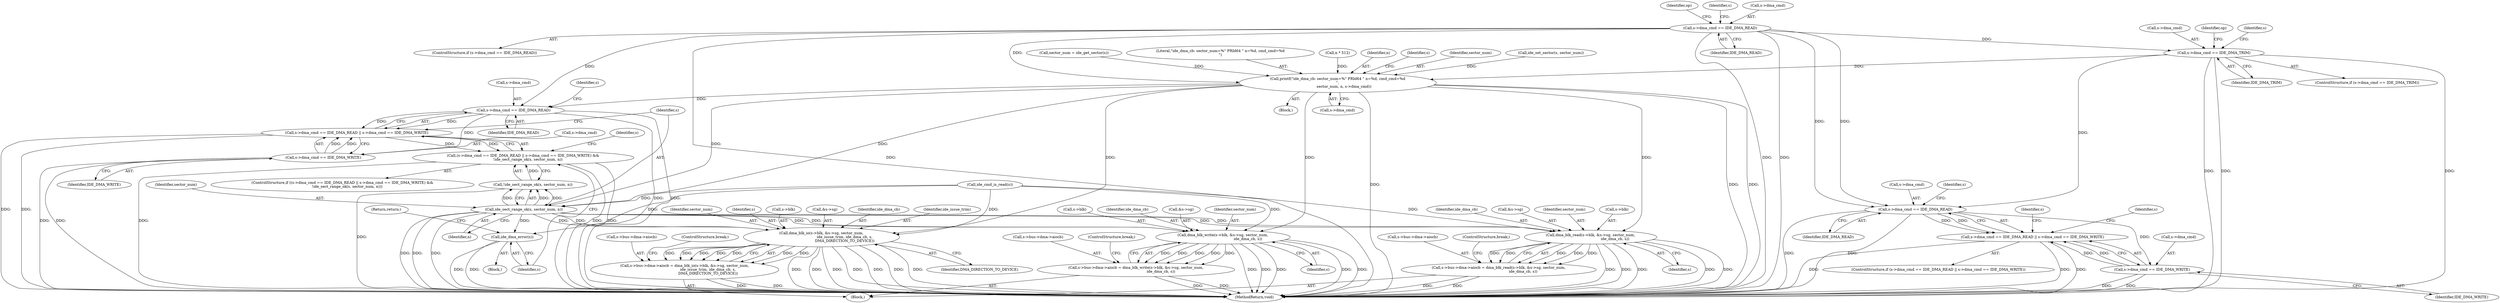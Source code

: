 digraph "0_qemu_3251bdcf1c67427d964517053c3d185b46e618e8_0@pointer" {
"1000145" [label="(Call,s->dma_cmd == IDE_DMA_TRIM)"];
"1000135" [label="(Call,s->dma_cmd == IDE_DMA_READ)"];
"1000277" [label="(Call,printf(\"ide_dma_cb: sector_num=%\" PRId64 \" n=%d, cmd_cmd=%d\n\",\n           sector_num, n, s->dma_cmd))"];
"1000287" [label="(Call,s->dma_cmd == IDE_DMA_READ)"];
"1000286" [label="(Call,s->dma_cmd == IDE_DMA_READ || s->dma_cmd == IDE_DMA_WRITE)"];
"1000285" [label="(Call,(s->dma_cmd == IDE_DMA_READ || s->dma_cmd == IDE_DMA_WRITE) &&\n        !ide_sect_range_ok(s, sector_num, n))"];
"1000292" [label="(Call,s->dma_cmd == IDE_DMA_WRITE)"];
"1000298" [label="(Call,ide_sect_range_ok(s, sector_num, n))"];
"1000297" [label="(Call,!ide_sect_range_ok(s, sector_num, n))"];
"1000303" [label="(Call,ide_dma_error(s))"];
"1000320" [label="(Call,dma_blk_read(s->blk, &s->sg, sector_num,\n                                          ide_dma_cb, s))"];
"1000312" [label="(Call,s->bus->dma->aiocb = dma_blk_read(s->blk, &s->sg, sector_num,\n                                          ide_dma_cb, s))"];
"1000341" [label="(Call,dma_blk_write(s->blk, &s->sg, sector_num,\n                                           ide_dma_cb, s))"];
"1000333" [label="(Call,s->bus->dma->aiocb = dma_blk_write(s->blk, &s->sg, sector_num,\n                                           ide_dma_cb, s))"];
"1000362" [label="(Call,dma_blk_io(s->blk, &s->sg, sector_num,\n                                        ide_issue_trim, ide_dma_cb, s,\n                                        DMA_DIRECTION_TO_DEVICE))"];
"1000354" [label="(Call,s->bus->dma->aiocb = dma_blk_io(s->blk, &s->sg, sector_num,\n                                        ide_issue_trim, ide_dma_cb, s,\n                                        DMA_DIRECTION_TO_DEVICE))"];
"1000380" [label="(Call,s->dma_cmd == IDE_DMA_READ)"];
"1000379" [label="(Call,s->dma_cmd == IDE_DMA_READ || s->dma_cmd == IDE_DMA_WRITE)"];
"1000385" [label="(Call,s->dma_cmd == IDE_DMA_WRITE)"];
"1000351" [label="(Identifier,s)"];
"1000141" [label="(Identifier,op)"];
"1000287" [label="(Call,s->dma_cmd == IDE_DMA_READ)"];
"1000324" [label="(Call,&s->sg)"];
"1000277" [label="(Call,printf(\"ide_dma_cb: sector_num=%\" PRId64 \" n=%d, cmd_cmd=%d\n\",\n           sector_num, n, s->dma_cmd))"];
"1000387" [label="(Identifier,s)"];
"1000401" [label="(Identifier,s)"];
"1000330" [label="(Identifier,s)"];
"1000302" [label="(Block,)"];
"1000355" [label="(Call,s->bus->dma->aiocb)"];
"1000300" [label="(Identifier,sector_num)"];
"1000210" [label="(Call,ide_set_sector(s, sector_num))"];
"1000296" [label="(Identifier,IDE_DMA_WRITE)"];
"1000139" [label="(Identifier,IDE_DMA_READ)"];
"1000262" [label="(Call,ide_cmd_is_read(s))"];
"1000297" [label="(Call,!ide_sect_range_ok(s, sector_num, n))"];
"1000341" [label="(Call,dma_blk_write(s->blk, &s->sg, sector_num,\n                                           ide_dma_cb, s))"];
"1000183" [label="(Call,sector_num = ide_get_sector(s))"];
"1000301" [label="(Identifier,n)"];
"1000328" [label="(Identifier,sector_num)"];
"1000352" [label="(ControlStructure,break;)"];
"1000354" [label="(Call,s->bus->dma->aiocb = dma_blk_io(s->blk, &s->sg, sector_num,\n                                        ide_issue_trim, ide_dma_cb, s,\n                                        DMA_DIRECTION_TO_DEVICE))"];
"1000321" [label="(Call,s->blk)"];
"1000281" [label="(Call,s->dma_cmd)"];
"1000251" [label="(Call,n * 512)"];
"1000320" [label="(Call,dma_blk_read(s->blk, &s->sg, sector_num,\n                                          ide_dma_cb, s))"];
"1000288" [label="(Call,s->dma_cmd)"];
"1000372" [label="(Identifier,ide_dma_cb)"];
"1000362" [label="(Call,dma_blk_io(s->blk, &s->sg, sector_num,\n                                        ide_issue_trim, ide_dma_cb, s,\n                                        DMA_DIRECTION_TO_DEVICE))"];
"1000147" [label="(Identifier,s)"];
"1000146" [label="(Call,s->dma_cmd)"];
"1000375" [label="(ControlStructure,break;)"];
"1000349" [label="(Identifier,sector_num)"];
"1000380" [label="(Call,s->dma_cmd == IDE_DMA_READ)"];
"1000342" [label="(Call,s->blk)"];
"1000304" [label="(Identifier,s)"];
"1000292" [label="(Call,s->dma_cmd == IDE_DMA_WRITE)"];
"1000284" [label="(ControlStructure,if ((s->dma_cmd == IDE_DMA_READ || s->dma_cmd == IDE_DMA_WRITE) &&\n        !ide_sect_range_ok(s, sector_num, n)))"];
"1000371" [label="(Identifier,ide_issue_trim)"];
"1000286" [label="(Call,s->dma_cmd == IDE_DMA_READ || s->dma_cmd == IDE_DMA_WRITE)"];
"1000331" [label="(ControlStructure,break;)"];
"1000384" [label="(Identifier,IDE_DMA_READ)"];
"1000299" [label="(Identifier,s)"];
"1000134" [label="(ControlStructure,if (s->dma_cmd == IDE_DMA_READ))"];
"1000385" [label="(Call,s->dma_cmd == IDE_DMA_WRITE)"];
"1000386" [label="(Call,s->dma_cmd)"];
"1000280" [label="(Identifier,n)"];
"1000334" [label="(Call,s->bus->dma->aiocb)"];
"1000144" [label="(ControlStructure,if (s->dma_cmd == IDE_DMA_TRIM))"];
"1000389" [label="(Identifier,IDE_DMA_WRITE)"];
"1000289" [label="(Identifier,s)"];
"1000305" [label="(Return,return;)"];
"1000151" [label="(Identifier,op)"];
"1000303" [label="(Call,ide_dma_error(s))"];
"1000394" [label="(Identifier,s)"];
"1000294" [label="(Identifier,s)"];
"1000370" [label="(Identifier,sector_num)"];
"1000373" [label="(Identifier,s)"];
"1000363" [label="(Call,s->blk)"];
"1000278" [label="(Literal,\"ide_dma_cb: sector_num=%\" PRId64 \" n=%d, cmd_cmd=%d\n\")"];
"1000279" [label="(Identifier,sector_num)"];
"1000298" [label="(Call,ide_sect_range_ok(s, sector_num, n))"];
"1000381" [label="(Call,s->dma_cmd)"];
"1000145" [label="(Call,s->dma_cmd == IDE_DMA_TRIM)"];
"1000135" [label="(Call,s->dma_cmd == IDE_DMA_READ)"];
"1000285" [label="(Call,(s->dma_cmd == IDE_DMA_READ || s->dma_cmd == IDE_DMA_WRITE) &&\n        !ide_sect_range_ok(s, sector_num, n))"];
"1000312" [label="(Call,s->bus->dma->aiocb = dma_blk_read(s->blk, &s->sg, sector_num,\n                                          ide_dma_cb, s))"];
"1000403" [label="(MethodReturn,void)"];
"1000308" [label="(Identifier,s)"];
"1000149" [label="(Identifier,IDE_DMA_TRIM)"];
"1000291" [label="(Identifier,IDE_DMA_READ)"];
"1000329" [label="(Identifier,ide_dma_cb)"];
"1000374" [label="(Identifier,DMA_DIRECTION_TO_DEVICE)"];
"1000107" [label="(Block,)"];
"1000313" [label="(Call,s->bus->dma->aiocb)"];
"1000136" [label="(Call,s->dma_cmd)"];
"1000310" [label="(Block,)"];
"1000350" [label="(Identifier,ide_dma_cb)"];
"1000293" [label="(Call,s->dma_cmd)"];
"1000379" [label="(Call,s->dma_cmd == IDE_DMA_READ || s->dma_cmd == IDE_DMA_WRITE)"];
"1000378" [label="(ControlStructure,if (s->dma_cmd == IDE_DMA_READ || s->dma_cmd == IDE_DMA_WRITE))"];
"1000345" [label="(Call,&s->sg)"];
"1000155" [label="(Identifier,s)"];
"1000333" [label="(Call,s->bus->dma->aiocb = dma_blk_write(s->blk, &s->sg, sector_num,\n                                           ide_dma_cb, s))"];
"1000366" [label="(Call,&s->sg)"];
"1000145" -> "1000144"  [label="AST: "];
"1000145" -> "1000149"  [label="CFG: "];
"1000146" -> "1000145"  [label="AST: "];
"1000149" -> "1000145"  [label="AST: "];
"1000151" -> "1000145"  [label="CFG: "];
"1000155" -> "1000145"  [label="CFG: "];
"1000145" -> "1000403"  [label="DDG: "];
"1000145" -> "1000403"  [label="DDG: "];
"1000145" -> "1000403"  [label="DDG: "];
"1000135" -> "1000145"  [label="DDG: "];
"1000145" -> "1000277"  [label="DDG: "];
"1000145" -> "1000380"  [label="DDG: "];
"1000135" -> "1000134"  [label="AST: "];
"1000135" -> "1000139"  [label="CFG: "];
"1000136" -> "1000135"  [label="AST: "];
"1000139" -> "1000135"  [label="AST: "];
"1000141" -> "1000135"  [label="CFG: "];
"1000147" -> "1000135"  [label="CFG: "];
"1000135" -> "1000403"  [label="DDG: "];
"1000135" -> "1000403"  [label="DDG: "];
"1000135" -> "1000403"  [label="DDG: "];
"1000135" -> "1000277"  [label="DDG: "];
"1000135" -> "1000287"  [label="DDG: "];
"1000135" -> "1000380"  [label="DDG: "];
"1000135" -> "1000380"  [label="DDG: "];
"1000277" -> "1000107"  [label="AST: "];
"1000277" -> "1000281"  [label="CFG: "];
"1000278" -> "1000277"  [label="AST: "];
"1000279" -> "1000277"  [label="AST: "];
"1000280" -> "1000277"  [label="AST: "];
"1000281" -> "1000277"  [label="AST: "];
"1000289" -> "1000277"  [label="CFG: "];
"1000277" -> "1000403"  [label="DDG: "];
"1000277" -> "1000403"  [label="DDG: "];
"1000277" -> "1000403"  [label="DDG: "];
"1000183" -> "1000277"  [label="DDG: "];
"1000210" -> "1000277"  [label="DDG: "];
"1000251" -> "1000277"  [label="DDG: "];
"1000277" -> "1000287"  [label="DDG: "];
"1000277" -> "1000298"  [label="DDG: "];
"1000277" -> "1000298"  [label="DDG: "];
"1000277" -> "1000320"  [label="DDG: "];
"1000277" -> "1000341"  [label="DDG: "];
"1000277" -> "1000362"  [label="DDG: "];
"1000287" -> "1000286"  [label="AST: "];
"1000287" -> "1000291"  [label="CFG: "];
"1000288" -> "1000287"  [label="AST: "];
"1000291" -> "1000287"  [label="AST: "];
"1000294" -> "1000287"  [label="CFG: "];
"1000286" -> "1000287"  [label="CFG: "];
"1000287" -> "1000403"  [label="DDG: "];
"1000287" -> "1000403"  [label="DDG: "];
"1000287" -> "1000286"  [label="DDG: "];
"1000287" -> "1000286"  [label="DDG: "];
"1000287" -> "1000292"  [label="DDG: "];
"1000286" -> "1000285"  [label="AST: "];
"1000286" -> "1000292"  [label="CFG: "];
"1000292" -> "1000286"  [label="AST: "];
"1000299" -> "1000286"  [label="CFG: "];
"1000285" -> "1000286"  [label="CFG: "];
"1000286" -> "1000403"  [label="DDG: "];
"1000286" -> "1000403"  [label="DDG: "];
"1000286" -> "1000285"  [label="DDG: "];
"1000286" -> "1000285"  [label="DDG: "];
"1000292" -> "1000286"  [label="DDG: "];
"1000292" -> "1000286"  [label="DDG: "];
"1000285" -> "1000284"  [label="AST: "];
"1000285" -> "1000297"  [label="CFG: "];
"1000297" -> "1000285"  [label="AST: "];
"1000304" -> "1000285"  [label="CFG: "];
"1000308" -> "1000285"  [label="CFG: "];
"1000285" -> "1000403"  [label="DDG: "];
"1000285" -> "1000403"  [label="DDG: "];
"1000285" -> "1000403"  [label="DDG: "];
"1000297" -> "1000285"  [label="DDG: "];
"1000292" -> "1000296"  [label="CFG: "];
"1000293" -> "1000292"  [label="AST: "];
"1000296" -> "1000292"  [label="AST: "];
"1000292" -> "1000403"  [label="DDG: "];
"1000292" -> "1000403"  [label="DDG: "];
"1000298" -> "1000297"  [label="AST: "];
"1000298" -> "1000301"  [label="CFG: "];
"1000299" -> "1000298"  [label="AST: "];
"1000300" -> "1000298"  [label="AST: "];
"1000301" -> "1000298"  [label="AST: "];
"1000297" -> "1000298"  [label="CFG: "];
"1000298" -> "1000403"  [label="DDG: "];
"1000298" -> "1000403"  [label="DDG: "];
"1000298" -> "1000403"  [label="DDG: "];
"1000298" -> "1000297"  [label="DDG: "];
"1000298" -> "1000297"  [label="DDG: "];
"1000298" -> "1000297"  [label="DDG: "];
"1000262" -> "1000298"  [label="DDG: "];
"1000298" -> "1000303"  [label="DDG: "];
"1000298" -> "1000320"  [label="DDG: "];
"1000298" -> "1000320"  [label="DDG: "];
"1000298" -> "1000341"  [label="DDG: "];
"1000298" -> "1000341"  [label="DDG: "];
"1000298" -> "1000362"  [label="DDG: "];
"1000298" -> "1000362"  [label="DDG: "];
"1000297" -> "1000403"  [label="DDG: "];
"1000303" -> "1000302"  [label="AST: "];
"1000303" -> "1000304"  [label="CFG: "];
"1000304" -> "1000303"  [label="AST: "];
"1000305" -> "1000303"  [label="CFG: "];
"1000303" -> "1000403"  [label="DDG: "];
"1000303" -> "1000403"  [label="DDG: "];
"1000262" -> "1000303"  [label="DDG: "];
"1000320" -> "1000312"  [label="AST: "];
"1000320" -> "1000330"  [label="CFG: "];
"1000321" -> "1000320"  [label="AST: "];
"1000324" -> "1000320"  [label="AST: "];
"1000328" -> "1000320"  [label="AST: "];
"1000329" -> "1000320"  [label="AST: "];
"1000330" -> "1000320"  [label="AST: "];
"1000312" -> "1000320"  [label="CFG: "];
"1000320" -> "1000403"  [label="DDG: "];
"1000320" -> "1000403"  [label="DDG: "];
"1000320" -> "1000403"  [label="DDG: "];
"1000320" -> "1000403"  [label="DDG: "];
"1000320" -> "1000403"  [label="DDG: "];
"1000320" -> "1000312"  [label="DDG: "];
"1000320" -> "1000312"  [label="DDG: "];
"1000320" -> "1000312"  [label="DDG: "];
"1000320" -> "1000312"  [label="DDG: "];
"1000320" -> "1000312"  [label="DDG: "];
"1000262" -> "1000320"  [label="DDG: "];
"1000312" -> "1000310"  [label="AST: "];
"1000313" -> "1000312"  [label="AST: "];
"1000331" -> "1000312"  [label="CFG: "];
"1000312" -> "1000403"  [label="DDG: "];
"1000312" -> "1000403"  [label="DDG: "];
"1000341" -> "1000333"  [label="AST: "];
"1000341" -> "1000351"  [label="CFG: "];
"1000342" -> "1000341"  [label="AST: "];
"1000345" -> "1000341"  [label="AST: "];
"1000349" -> "1000341"  [label="AST: "];
"1000350" -> "1000341"  [label="AST: "];
"1000351" -> "1000341"  [label="AST: "];
"1000333" -> "1000341"  [label="CFG: "];
"1000341" -> "1000403"  [label="DDG: "];
"1000341" -> "1000403"  [label="DDG: "];
"1000341" -> "1000403"  [label="DDG: "];
"1000341" -> "1000403"  [label="DDG: "];
"1000341" -> "1000403"  [label="DDG: "];
"1000341" -> "1000333"  [label="DDG: "];
"1000341" -> "1000333"  [label="DDG: "];
"1000341" -> "1000333"  [label="DDG: "];
"1000341" -> "1000333"  [label="DDG: "];
"1000341" -> "1000333"  [label="DDG: "];
"1000262" -> "1000341"  [label="DDG: "];
"1000333" -> "1000310"  [label="AST: "];
"1000334" -> "1000333"  [label="AST: "];
"1000352" -> "1000333"  [label="CFG: "];
"1000333" -> "1000403"  [label="DDG: "];
"1000333" -> "1000403"  [label="DDG: "];
"1000362" -> "1000354"  [label="AST: "];
"1000362" -> "1000374"  [label="CFG: "];
"1000363" -> "1000362"  [label="AST: "];
"1000366" -> "1000362"  [label="AST: "];
"1000370" -> "1000362"  [label="AST: "];
"1000371" -> "1000362"  [label="AST: "];
"1000372" -> "1000362"  [label="AST: "];
"1000373" -> "1000362"  [label="AST: "];
"1000374" -> "1000362"  [label="AST: "];
"1000354" -> "1000362"  [label="CFG: "];
"1000362" -> "1000403"  [label="DDG: "];
"1000362" -> "1000403"  [label="DDG: "];
"1000362" -> "1000403"  [label="DDG: "];
"1000362" -> "1000403"  [label="DDG: "];
"1000362" -> "1000403"  [label="DDG: "];
"1000362" -> "1000403"  [label="DDG: "];
"1000362" -> "1000403"  [label="DDG: "];
"1000362" -> "1000354"  [label="DDG: "];
"1000362" -> "1000354"  [label="DDG: "];
"1000362" -> "1000354"  [label="DDG: "];
"1000362" -> "1000354"  [label="DDG: "];
"1000362" -> "1000354"  [label="DDG: "];
"1000362" -> "1000354"  [label="DDG: "];
"1000362" -> "1000354"  [label="DDG: "];
"1000262" -> "1000362"  [label="DDG: "];
"1000354" -> "1000310"  [label="AST: "];
"1000355" -> "1000354"  [label="AST: "];
"1000375" -> "1000354"  [label="CFG: "];
"1000354" -> "1000403"  [label="DDG: "];
"1000354" -> "1000403"  [label="DDG: "];
"1000380" -> "1000379"  [label="AST: "];
"1000380" -> "1000384"  [label="CFG: "];
"1000381" -> "1000380"  [label="AST: "];
"1000384" -> "1000380"  [label="AST: "];
"1000387" -> "1000380"  [label="CFG: "];
"1000379" -> "1000380"  [label="CFG: "];
"1000380" -> "1000403"  [label="DDG: "];
"1000380" -> "1000403"  [label="DDG: "];
"1000380" -> "1000379"  [label="DDG: "];
"1000380" -> "1000379"  [label="DDG: "];
"1000380" -> "1000385"  [label="DDG: "];
"1000379" -> "1000378"  [label="AST: "];
"1000379" -> "1000385"  [label="CFG: "];
"1000385" -> "1000379"  [label="AST: "];
"1000394" -> "1000379"  [label="CFG: "];
"1000401" -> "1000379"  [label="CFG: "];
"1000379" -> "1000403"  [label="DDG: "];
"1000379" -> "1000403"  [label="DDG: "];
"1000379" -> "1000403"  [label="DDG: "];
"1000385" -> "1000379"  [label="DDG: "];
"1000385" -> "1000379"  [label="DDG: "];
"1000385" -> "1000389"  [label="CFG: "];
"1000386" -> "1000385"  [label="AST: "];
"1000389" -> "1000385"  [label="AST: "];
"1000385" -> "1000403"  [label="DDG: "];
"1000385" -> "1000403"  [label="DDG: "];
}
